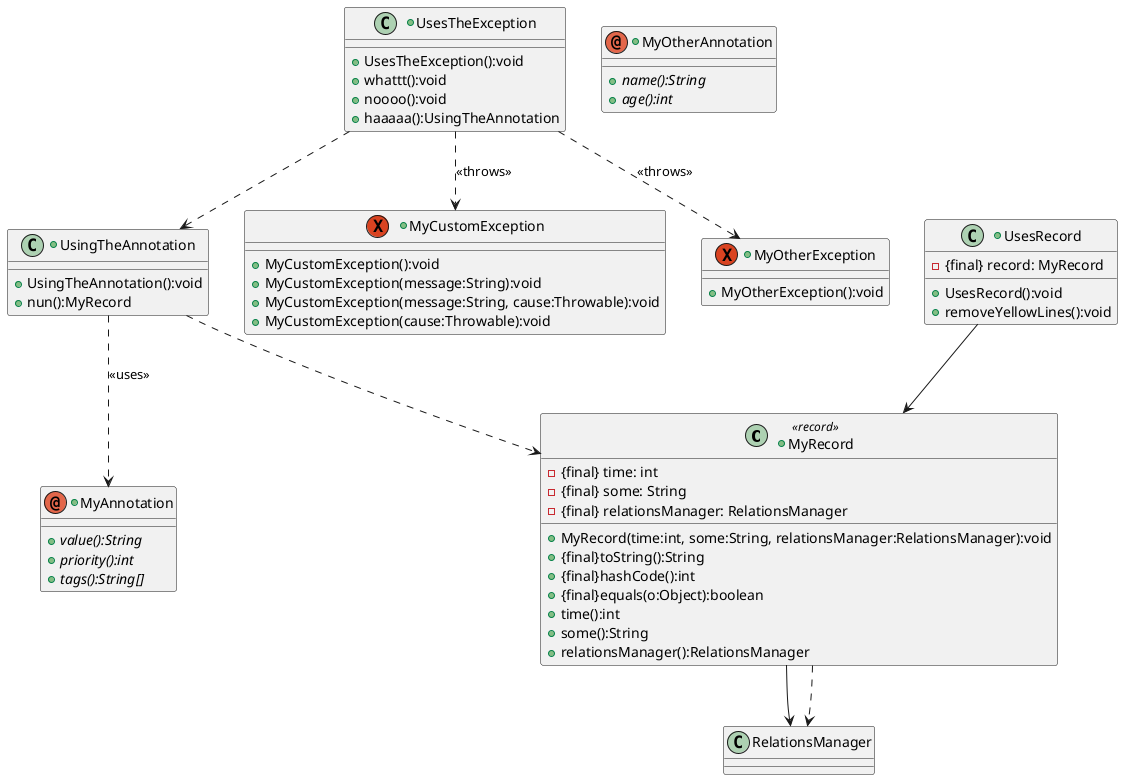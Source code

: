 @startuml
+class MyRecord <<record>>{
	-{final} time: int
	-{final} some: String
	-{final} relationsManager: RelationsManager
	+MyRecord(time:int, some:String, relationsManager:RelationsManager):void
	+{final}toString():String
	+{final}hashCode():int
	+{final}equals(o:Object):boolean
	+time():int
	+some():String
	+relationsManager():RelationsManager
	}

+annotation MyOtherAnnotation{
	+{abstract}name():String
	+{abstract}age():int
	}

+class UsesTheException{
	+UsesTheException():void
	+whattt():void
	+noooo():void
	+haaaaa():UsingTheAnnotation
	}

+class UsingTheAnnotation{
	+UsingTheAnnotation():void
	+nun():MyRecord
	}

+exception MyCustomException{
	+MyCustomException():void
	+MyCustomException(message:String):void
	+MyCustomException(message:String, cause:Throwable):void
	+MyCustomException(cause:Throwable):void
	}

+annotation MyAnnotation{
	+{abstract}value():String
	+{abstract}priority():int
	+{abstract}tags():String[]
	}

+class UsesRecord{
	-{final} record: MyRecord
	+UsesRecord():void
	+removeYellowLines():void
	}

+exception MyOtherException{
	+MyOtherException():void
	}

UsesRecord-->MyRecord
UsingTheAnnotation..>MyRecord
UsesTheException..>MyCustomException : << throws >>
UsesTheException..>UsingTheAnnotation
UsesTheException..>MyOtherException : << throws >>
MyRecord-->RelationsManager
MyRecord..>RelationsManager
UsingTheAnnotation..>MyAnnotation : << uses >>
@enduml